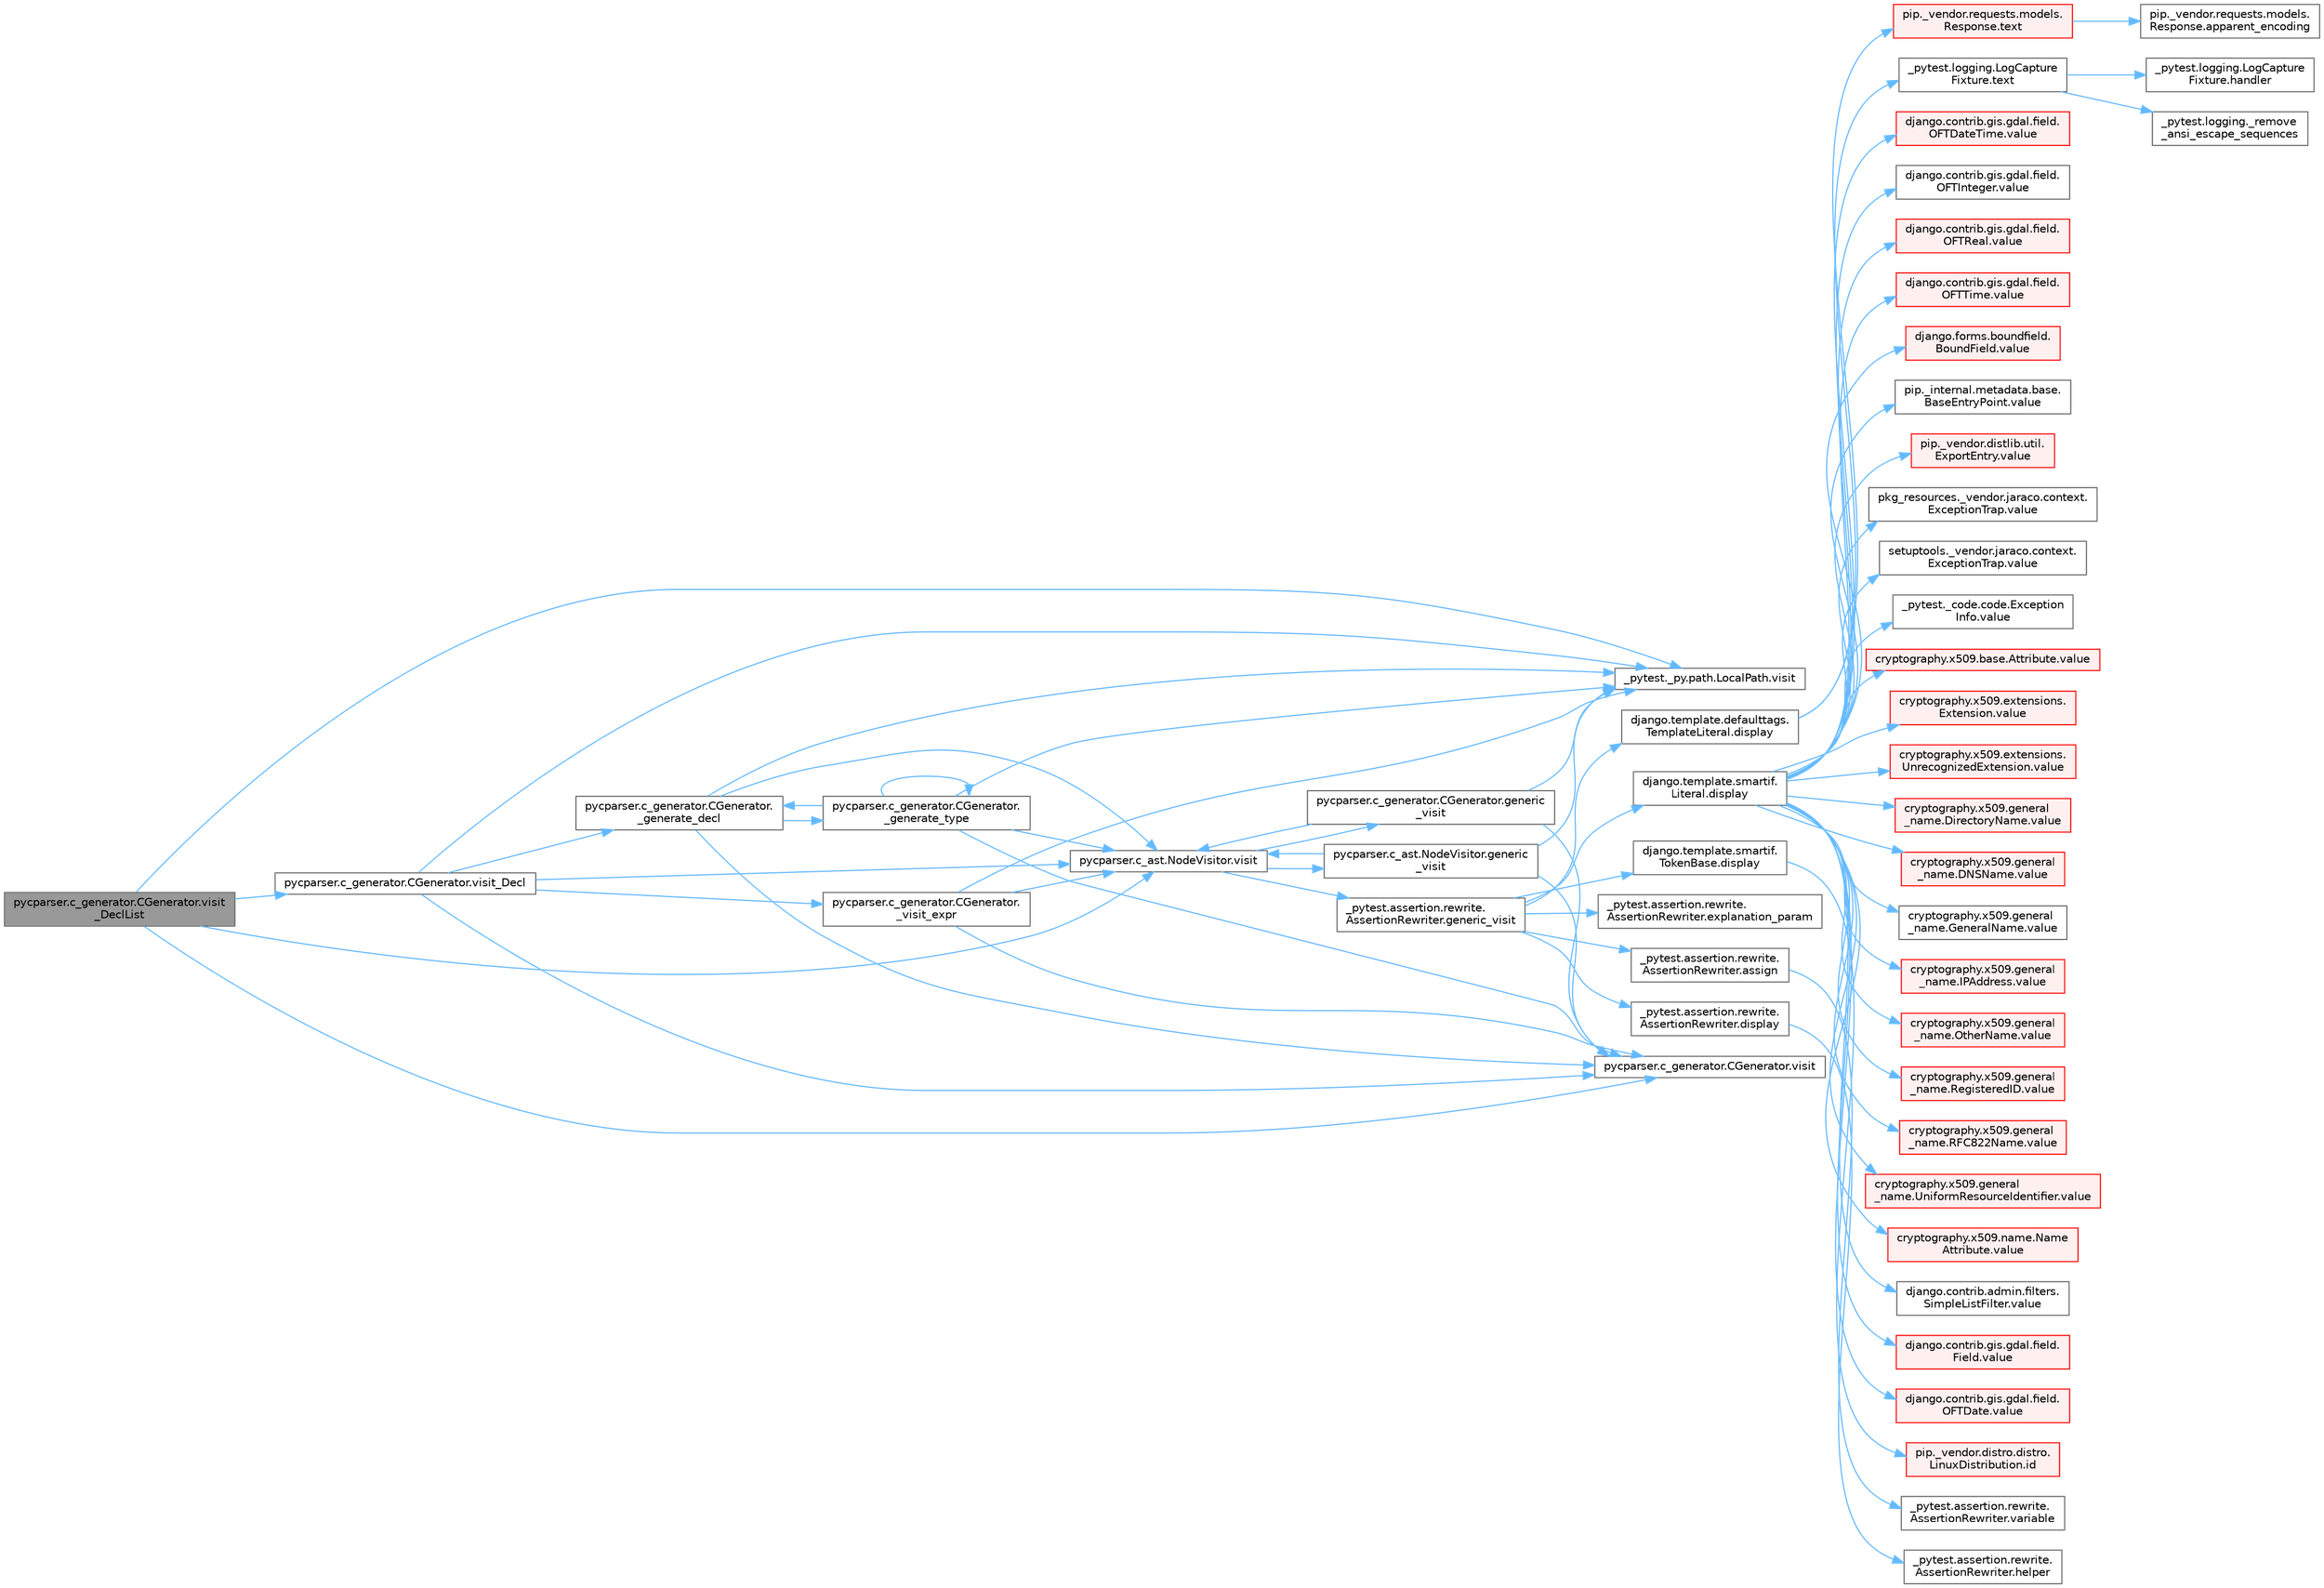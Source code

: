 digraph "pycparser.c_generator.CGenerator.visit_DeclList"
{
 // LATEX_PDF_SIZE
  bgcolor="transparent";
  edge [fontname=Helvetica,fontsize=10,labelfontname=Helvetica,labelfontsize=10];
  node [fontname=Helvetica,fontsize=10,shape=box,height=0.2,width=0.4];
  rankdir="LR";
  Node1 [id="Node000001",label="pycparser.c_generator.CGenerator.visit\l_DeclList",height=0.2,width=0.4,color="gray40", fillcolor="grey60", style="filled", fontcolor="black",tooltip=" "];
  Node1 -> Node2 [id="edge1_Node000001_Node000002",color="steelblue1",style="solid",tooltip=" "];
  Node2 [id="Node000002",label="_pytest._py.path.LocalPath.visit",height=0.2,width=0.4,color="grey40", fillcolor="white", style="filled",URL="$class__pytest_1_1__py_1_1path_1_1_local_path.html#a060be53a33d3755bd25c16dc13abac7f",tooltip=" "];
  Node1 -> Node3 [id="edge2_Node000001_Node000003",color="steelblue1",style="solid",tooltip=" "];
  Node3 [id="Node000003",label="pycparser.c_ast.NodeVisitor.visit",height=0.2,width=0.4,color="grey40", fillcolor="white", style="filled",URL="$classpycparser_1_1c__ast_1_1_node_visitor.html#aee069cab7dda89d942b7f0ef2e3c65a3",tooltip=" "];
  Node3 -> Node4 [id="edge3_Node000003_Node000004",color="steelblue1",style="solid",tooltip=" "];
  Node4 [id="Node000004",label="_pytest.assertion.rewrite.\lAssertionRewriter.generic_visit",height=0.2,width=0.4,color="grey40", fillcolor="white", style="filled",URL="$class__pytest_1_1assertion_1_1rewrite_1_1_assertion_rewriter.html#a3ed64b7f1f539985e2266ce47ac67230",tooltip=" "];
  Node4 -> Node5 [id="edge4_Node000004_Node000005",color="steelblue1",style="solid",tooltip=" "];
  Node5 [id="Node000005",label="_pytest.assertion.rewrite.\lAssertionRewriter.assign",height=0.2,width=0.4,color="grey40", fillcolor="white", style="filled",URL="$class__pytest_1_1assertion_1_1rewrite_1_1_assertion_rewriter.html#ac50809fee6d4b6675da98ef9aac41429",tooltip=" "];
  Node5 -> Node6 [id="edge5_Node000005_Node000006",color="steelblue1",style="solid",tooltip=" "];
  Node6 [id="Node000006",label="_pytest.assertion.rewrite.\lAssertionRewriter.variable",height=0.2,width=0.4,color="grey40", fillcolor="white", style="filled",URL="$class__pytest_1_1assertion_1_1rewrite_1_1_assertion_rewriter.html#a6e0b66a211b224916bfb75a281a4ffcb",tooltip=" "];
  Node4 -> Node7 [id="edge6_Node000004_Node000007",color="steelblue1",style="solid",tooltip=" "];
  Node7 [id="Node000007",label="_pytest.assertion.rewrite.\lAssertionRewriter.display",height=0.2,width=0.4,color="grey40", fillcolor="white", style="filled",URL="$class__pytest_1_1assertion_1_1rewrite_1_1_assertion_rewriter.html#a8b5fa9714f352debb03bc0ca6f333c1f",tooltip=" "];
  Node7 -> Node8 [id="edge7_Node000007_Node000008",color="steelblue1",style="solid",tooltip=" "];
  Node8 [id="Node000008",label="_pytest.assertion.rewrite.\lAssertionRewriter.helper",height=0.2,width=0.4,color="grey40", fillcolor="white", style="filled",URL="$class__pytest_1_1assertion_1_1rewrite_1_1_assertion_rewriter.html#a0ce220e0ab29fe17425507e3915e4b93",tooltip=" "];
  Node4 -> Node9 [id="edge8_Node000004_Node000009",color="steelblue1",style="solid",tooltip=" "];
  Node9 [id="Node000009",label="django.template.defaulttags.\lTemplateLiteral.display",height=0.2,width=0.4,color="grey40", fillcolor="white", style="filled",URL="$classdjango_1_1template_1_1defaulttags_1_1_template_literal.html#a264afb99c2e0af0725d2663921000714",tooltip=" "];
  Node9 -> Node10 [id="edge9_Node000009_Node000010",color="steelblue1",style="solid",tooltip=" "];
  Node10 [id="Node000010",label="_pytest.logging.LogCapture\lFixture.text",height=0.2,width=0.4,color="grey40", fillcolor="white", style="filled",URL="$class__pytest_1_1logging_1_1_log_capture_fixture.html#a9106fa210d485cc7075ed2f616c00493",tooltip=" "];
  Node10 -> Node11 [id="edge10_Node000010_Node000011",color="steelblue1",style="solid",tooltip=" "];
  Node11 [id="Node000011",label="_pytest.logging._remove\l_ansi_escape_sequences",height=0.2,width=0.4,color="grey40", fillcolor="white", style="filled",URL="$namespace__pytest_1_1logging.html#a1d62e543c7b5c0623fc03bac50195964",tooltip=" "];
  Node10 -> Node12 [id="edge11_Node000010_Node000012",color="steelblue1",style="solid",tooltip=" "];
  Node12 [id="Node000012",label="_pytest.logging.LogCapture\lFixture.handler",height=0.2,width=0.4,color="grey40", fillcolor="white", style="filled",URL="$class__pytest_1_1logging_1_1_log_capture_fixture.html#aefb88ce398bf05b25fddabd6dbafa486",tooltip=" "];
  Node9 -> Node13 [id="edge12_Node000009_Node000013",color="steelblue1",style="solid",tooltip=" "];
  Node13 [id="Node000013",label="pip._vendor.requests.models.\lResponse.text",height=0.2,width=0.4,color="red", fillcolor="#FFF0F0", style="filled",URL="$classpip_1_1__vendor_1_1requests_1_1models_1_1_response.html#a4a65383cecd29017a4540c28ee513ed3",tooltip=" "];
  Node13 -> Node14 [id="edge13_Node000013_Node000014",color="steelblue1",style="solid",tooltip=" "];
  Node14 [id="Node000014",label="pip._vendor.requests.models.\lResponse.apparent_encoding",height=0.2,width=0.4,color="grey40", fillcolor="white", style="filled",URL="$classpip_1_1__vendor_1_1requests_1_1models_1_1_response.html#a8ec8f97104048da44d4882e23914e789",tooltip=" "];
  Node4 -> Node48 [id="edge14_Node000004_Node000048",color="steelblue1",style="solid",tooltip=" "];
  Node48 [id="Node000048",label="django.template.smartif.\lLiteral.display",height=0.2,width=0.4,color="grey40", fillcolor="white", style="filled",URL="$classdjango_1_1template_1_1smartif_1_1_literal.html#a77e2e9e9b26d200150b8e3ac7f4766dd",tooltip=" "];
  Node48 -> Node49 [id="edge15_Node000048_Node000049",color="steelblue1",style="solid",tooltip=" "];
  Node49 [id="Node000049",label="_pytest._code.code.Exception\lInfo.value",height=0.2,width=0.4,color="grey40", fillcolor="white", style="filled",URL="$class__pytest_1_1__code_1_1code_1_1_exception_info.html#a65675b4b4254ece8c2b96f442ffa6a75",tooltip=" "];
  Node48 -> Node50 [id="edge16_Node000048_Node000050",color="steelblue1",style="solid",tooltip=" "];
  Node50 [id="Node000050",label="cryptography.x509.base.Attribute.value",height=0.2,width=0.4,color="red", fillcolor="#FFF0F0", style="filled",URL="$classcryptography_1_1x509_1_1base_1_1_attribute.html#a60472bf1e6c7d1a19111b910c23c097a",tooltip=" "];
  Node48 -> Node54 [id="edge17_Node000048_Node000054",color="steelblue1",style="solid",tooltip=" "];
  Node54 [id="Node000054",label="cryptography.x509.extensions.\lExtension.value",height=0.2,width=0.4,color="red", fillcolor="#FFF0F0", style="filled",URL="$classcryptography_1_1x509_1_1extensions_1_1_extension.html#a8c49255768af4af1c07670fd09fe42a7",tooltip=" "];
  Node48 -> Node55 [id="edge18_Node000048_Node000055",color="steelblue1",style="solid",tooltip=" "];
  Node55 [id="Node000055",label="cryptography.x509.extensions.\lUnrecognizedExtension.value",height=0.2,width=0.4,color="red", fillcolor="#FFF0F0", style="filled",URL="$classcryptography_1_1x509_1_1extensions_1_1_unrecognized_extension.html#a9992d78623e649a72caf3f3ce5a2c0f9",tooltip=" "];
  Node48 -> Node56 [id="edge19_Node000048_Node000056",color="steelblue1",style="solid",tooltip=" "];
  Node56 [id="Node000056",label="cryptography.x509.general\l_name.DirectoryName.value",height=0.2,width=0.4,color="red", fillcolor="#FFF0F0", style="filled",URL="$classcryptography_1_1x509_1_1general__name_1_1_directory_name.html#a68ccf077d3347ac26ff3c85cb234c9fe",tooltip=" "];
  Node48 -> Node57 [id="edge20_Node000048_Node000057",color="steelblue1",style="solid",tooltip=" "];
  Node57 [id="Node000057",label="cryptography.x509.general\l_name.DNSName.value",height=0.2,width=0.4,color="red", fillcolor="#FFF0F0", style="filled",URL="$classcryptography_1_1x509_1_1general__name_1_1_d_n_s_name.html#a93b054a2226f3b5f15aa11e51e8b2357",tooltip=" "];
  Node48 -> Node58 [id="edge21_Node000048_Node000058",color="steelblue1",style="solid",tooltip=" "];
  Node58 [id="Node000058",label="cryptography.x509.general\l_name.GeneralName.value",height=0.2,width=0.4,color="grey40", fillcolor="white", style="filled",URL="$classcryptography_1_1x509_1_1general__name_1_1_general_name.html#a6eebdc32cba49fb672f0904be4be684a",tooltip=" "];
  Node48 -> Node59 [id="edge22_Node000048_Node000059",color="steelblue1",style="solid",tooltip=" "];
  Node59 [id="Node000059",label="cryptography.x509.general\l_name.IPAddress.value",height=0.2,width=0.4,color="red", fillcolor="#FFF0F0", style="filled",URL="$classcryptography_1_1x509_1_1general__name_1_1_i_p_address.html#a514cf4d34f9d4eac1db384e30bfd545c",tooltip=" "];
  Node48 -> Node60 [id="edge23_Node000048_Node000060",color="steelblue1",style="solid",tooltip=" "];
  Node60 [id="Node000060",label="cryptography.x509.general\l_name.OtherName.value",height=0.2,width=0.4,color="red", fillcolor="#FFF0F0", style="filled",URL="$classcryptography_1_1x509_1_1general__name_1_1_other_name.html#adc049986474090e83a8ff9ed596f53f6",tooltip=" "];
  Node48 -> Node61 [id="edge24_Node000048_Node000061",color="steelblue1",style="solid",tooltip=" "];
  Node61 [id="Node000061",label="cryptography.x509.general\l_name.RegisteredID.value",height=0.2,width=0.4,color="red", fillcolor="#FFF0F0", style="filled",URL="$classcryptography_1_1x509_1_1general__name_1_1_registered_i_d.html#a54915bad33598e65e1299ae76700053c",tooltip=" "];
  Node48 -> Node62 [id="edge25_Node000048_Node000062",color="steelblue1",style="solid",tooltip=" "];
  Node62 [id="Node000062",label="cryptography.x509.general\l_name.RFC822Name.value",height=0.2,width=0.4,color="red", fillcolor="#FFF0F0", style="filled",URL="$classcryptography_1_1x509_1_1general__name_1_1_r_f_c822_name.html#a63c29183b28ccc19efeb5894b261e70d",tooltip=" "];
  Node48 -> Node63 [id="edge26_Node000048_Node000063",color="steelblue1",style="solid",tooltip=" "];
  Node63 [id="Node000063",label="cryptography.x509.general\l_name.UniformResourceIdentifier.value",height=0.2,width=0.4,color="red", fillcolor="#FFF0F0", style="filled",URL="$classcryptography_1_1x509_1_1general__name_1_1_uniform_resource_identifier.html#a62c2508b5e9961e78426b268e20f412f",tooltip=" "];
  Node48 -> Node64 [id="edge27_Node000048_Node000064",color="steelblue1",style="solid",tooltip=" "];
  Node64 [id="Node000064",label="cryptography.x509.name.Name\lAttribute.value",height=0.2,width=0.4,color="red", fillcolor="#FFF0F0", style="filled",URL="$classcryptography_1_1x509_1_1name_1_1_name_attribute.html#af39a23a036a8c8a731fb74018c6c58f7",tooltip=" "];
  Node48 -> Node65 [id="edge28_Node000048_Node000065",color="steelblue1",style="solid",tooltip=" "];
  Node65 [id="Node000065",label="django.contrib.admin.filters.\lSimpleListFilter.value",height=0.2,width=0.4,color="grey40", fillcolor="white", style="filled",URL="$classdjango_1_1contrib_1_1admin_1_1filters_1_1_simple_list_filter.html#aefe5c6c5478d3d2560a882cadc9e7649",tooltip=" "];
  Node48 -> Node66 [id="edge29_Node000048_Node000066",color="steelblue1",style="solid",tooltip=" "];
  Node66 [id="Node000066",label="django.contrib.gis.gdal.field.\lField.value",height=0.2,width=0.4,color="red", fillcolor="#FFF0F0", style="filled",URL="$classdjango_1_1contrib_1_1gis_1_1gdal_1_1field_1_1_field.html#a0534fa49aaead023461bb9458776c33c",tooltip=" "];
  Node48 -> Node73 [id="edge30_Node000048_Node000073",color="steelblue1",style="solid",tooltip=" "];
  Node73 [id="Node000073",label="django.contrib.gis.gdal.field.\lOFTDate.value",height=0.2,width=0.4,color="red", fillcolor="#FFF0F0", style="filled",URL="$classdjango_1_1contrib_1_1gis_1_1gdal_1_1field_1_1_o_f_t_date.html#a1b70bed1d73b01c2dbbb215c85f318b1",tooltip=" "];
  Node48 -> Node78 [id="edge31_Node000048_Node000078",color="steelblue1",style="solid",tooltip=" "];
  Node78 [id="Node000078",label="django.contrib.gis.gdal.field.\lOFTDateTime.value",height=0.2,width=0.4,color="red", fillcolor="#FFF0F0", style="filled",URL="$classdjango_1_1contrib_1_1gis_1_1gdal_1_1field_1_1_o_f_t_date_time.html#a90dc99581d0efab92ef193eaea54300e",tooltip=" "];
  Node48 -> Node79 [id="edge32_Node000048_Node000079",color="steelblue1",style="solid",tooltip=" "];
  Node79 [id="Node000079",label="django.contrib.gis.gdal.field.\lOFTInteger.value",height=0.2,width=0.4,color="grey40", fillcolor="white", style="filled",URL="$classdjango_1_1contrib_1_1gis_1_1gdal_1_1field_1_1_o_f_t_integer.html#ae8b59256eee84f0198bfe27ae73c2f40",tooltip=" "];
  Node48 -> Node80 [id="edge33_Node000048_Node000080",color="steelblue1",style="solid",tooltip=" "];
  Node80 [id="Node000080",label="django.contrib.gis.gdal.field.\lOFTReal.value",height=0.2,width=0.4,color="red", fillcolor="#FFF0F0", style="filled",URL="$classdjango_1_1contrib_1_1gis_1_1gdal_1_1field_1_1_o_f_t_real.html#af38e5fdd4622d4f12649b8b882dae3c9",tooltip=" "];
  Node48 -> Node82 [id="edge34_Node000048_Node000082",color="steelblue1",style="solid",tooltip=" "];
  Node82 [id="Node000082",label="django.contrib.gis.gdal.field.\lOFTTime.value",height=0.2,width=0.4,color="red", fillcolor="#FFF0F0", style="filled",URL="$classdjango_1_1contrib_1_1gis_1_1gdal_1_1field_1_1_o_f_t_time.html#a5409d5a314e03fe5dec94170182a1942",tooltip=" "];
  Node48 -> Node83 [id="edge35_Node000048_Node000083",color="steelblue1",style="solid",tooltip=" "];
  Node83 [id="Node000083",label="django.forms.boundfield.\lBoundField.value",height=0.2,width=0.4,color="red", fillcolor="#FFF0F0", style="filled",URL="$classdjango_1_1forms_1_1boundfield_1_1_bound_field.html#a477fc97c541321eb1218c4287678ce5e",tooltip=" "];
  Node48 -> Node531 [id="edge36_Node000048_Node000531",color="steelblue1",style="solid",tooltip=" "];
  Node531 [id="Node000531",label="pip._internal.metadata.base.\lBaseEntryPoint.value",height=0.2,width=0.4,color="grey40", fillcolor="white", style="filled",URL="$classpip_1_1__internal_1_1metadata_1_1base_1_1_base_entry_point.html#a446ba6422d9cd9c14da8fdd2cbb91a25",tooltip=" "];
  Node48 -> Node532 [id="edge37_Node000048_Node000532",color="steelblue1",style="solid",tooltip=" "];
  Node532 [id="Node000532",label="pip._vendor.distlib.util.\lExportEntry.value",height=0.2,width=0.4,color="red", fillcolor="#FFF0F0", style="filled",URL="$classpip_1_1__vendor_1_1distlib_1_1util_1_1_export_entry.html#a7c58cd5235937bd538b1c0583bd51fda",tooltip=" "];
  Node48 -> Node535 [id="edge38_Node000048_Node000535",color="steelblue1",style="solid",tooltip=" "];
  Node535 [id="Node000535",label="pkg_resources._vendor.jaraco.context.\lExceptionTrap.value",height=0.2,width=0.4,color="grey40", fillcolor="white", style="filled",URL="$classpkg__resources_1_1__vendor_1_1jaraco_1_1context_1_1_exception_trap.html#a39fb0ebf79a980f43ac06486340130e5",tooltip=" "];
  Node48 -> Node536 [id="edge39_Node000048_Node000536",color="steelblue1",style="solid",tooltip=" "];
  Node536 [id="Node000536",label="setuptools._vendor.jaraco.context.\lExceptionTrap.value",height=0.2,width=0.4,color="grey40", fillcolor="white", style="filled",URL="$classsetuptools_1_1__vendor_1_1jaraco_1_1context_1_1_exception_trap.html#a92eaef82df6b864df0489085d65435f1",tooltip=" "];
  Node4 -> Node4522 [id="edge40_Node000004_Node004522",color="steelblue1",style="solid",tooltip=" "];
  Node4522 [id="Node004522",label="django.template.smartif.\lTokenBase.display",height=0.2,width=0.4,color="grey40", fillcolor="white", style="filled",URL="$classdjango_1_1template_1_1smartif_1_1_token_base.html#af8ccd5b8a53d5f0cd5f3f3e853752070",tooltip=" "];
  Node4522 -> Node569 [id="edge41_Node004522_Node000569",color="steelblue1",style="solid",tooltip=" "];
  Node569 [id="Node000569",label="pip._vendor.distro.distro.\lLinuxDistribution.id",height=0.2,width=0.4,color="red", fillcolor="#FFF0F0", style="filled",URL="$classpip_1_1__vendor_1_1distro_1_1distro_1_1_linux_distribution.html#aec57d97b3bd82778371db7afa1d5b877",tooltip=" "];
  Node4 -> Node4523 [id="edge42_Node000004_Node004523",color="steelblue1",style="solid",tooltip=" "];
  Node4523 [id="Node004523",label="_pytest.assertion.rewrite.\lAssertionRewriter.explanation_param",height=0.2,width=0.4,color="grey40", fillcolor="white", style="filled",URL="$class__pytest_1_1assertion_1_1rewrite_1_1_assertion_rewriter.html#a381eacc67775b50f8acc685bbba9a525",tooltip=" "];
  Node3 -> Node4524 [id="edge43_Node000003_Node004524",color="steelblue1",style="solid",tooltip=" "];
  Node4524 [id="Node004524",label="pycparser.c_ast.NodeVisitor.generic\l_visit",height=0.2,width=0.4,color="grey40", fillcolor="white", style="filled",URL="$classpycparser_1_1c__ast_1_1_node_visitor.html#a8dae1271d187b9c889e4d0173f447f88",tooltip=" "];
  Node4524 -> Node2 [id="edge44_Node004524_Node000002",color="steelblue1",style="solid",tooltip=" "];
  Node4524 -> Node3 [id="edge45_Node004524_Node000003",color="steelblue1",style="solid",tooltip=" "];
  Node4524 -> Node2340 [id="edge46_Node004524_Node002340",color="steelblue1",style="solid",tooltip=" "];
  Node2340 [id="Node002340",label="pycparser.c_generator.CGenerator.visit",height=0.2,width=0.4,color="grey40", fillcolor="white", style="filled",URL="$classpycparser_1_1c__generator_1_1_c_generator.html#abdfbeeec668d48b4d0bc2fe5fa74ad8b",tooltip=" "];
  Node3 -> Node4525 [id="edge47_Node000003_Node004525",color="steelblue1",style="solid",tooltip=" "];
  Node4525 [id="Node004525",label="pycparser.c_generator.CGenerator.generic\l_visit",height=0.2,width=0.4,color="grey40", fillcolor="white", style="filled",URL="$classpycparser_1_1c__generator_1_1_c_generator.html#ada71577429a664f102ec6c72584cd4b0",tooltip=" "];
  Node4525 -> Node2 [id="edge48_Node004525_Node000002",color="steelblue1",style="solid",tooltip=" "];
  Node4525 -> Node3 [id="edge49_Node004525_Node000003",color="steelblue1",style="solid",tooltip=" "];
  Node4525 -> Node2340 [id="edge50_Node004525_Node002340",color="steelblue1",style="solid",tooltip=" "];
  Node1 -> Node2340 [id="edge51_Node000001_Node002340",color="steelblue1",style="solid",tooltip=" "];
  Node1 -> Node4526 [id="edge52_Node000001_Node004526",color="steelblue1",style="solid",tooltip=" "];
  Node4526 [id="Node004526",label="pycparser.c_generator.CGenerator.visit_Decl",height=0.2,width=0.4,color="grey40", fillcolor="white", style="filled",URL="$classpycparser_1_1c__generator_1_1_c_generator.html#af7abd387fa1068c613648bb4f29367f4",tooltip=" "];
  Node4526 -> Node4527 [id="edge53_Node004526_Node004527",color="steelblue1",style="solid",tooltip=" "];
  Node4527 [id="Node004527",label="pycparser.c_generator.CGenerator.\l_generate_decl",height=0.2,width=0.4,color="grey40", fillcolor="white", style="filled",URL="$classpycparser_1_1c__generator_1_1_c_generator.html#ad28634c9e841d74cd84a3139f270b8b1",tooltip=" "];
  Node4527 -> Node4528 [id="edge54_Node004527_Node004528",color="steelblue1",style="solid",tooltip=" "];
  Node4528 [id="Node004528",label="pycparser.c_generator.CGenerator.\l_generate_type",height=0.2,width=0.4,color="grey40", fillcolor="white", style="filled",URL="$classpycparser_1_1c__generator_1_1_c_generator.html#a7feae3d5de21c89c71d9bb4b4102e58f",tooltip=" "];
  Node4528 -> Node4527 [id="edge55_Node004528_Node004527",color="steelblue1",style="solid",tooltip=" "];
  Node4528 -> Node4528 [id="edge56_Node004528_Node004528",color="steelblue1",style="solid",tooltip=" "];
  Node4528 -> Node2 [id="edge57_Node004528_Node000002",color="steelblue1",style="solid",tooltip=" "];
  Node4528 -> Node3 [id="edge58_Node004528_Node000003",color="steelblue1",style="solid",tooltip=" "];
  Node4528 -> Node2340 [id="edge59_Node004528_Node002340",color="steelblue1",style="solid",tooltip=" "];
  Node4527 -> Node2 [id="edge60_Node004527_Node000002",color="steelblue1",style="solid",tooltip=" "];
  Node4527 -> Node3 [id="edge61_Node004527_Node000003",color="steelblue1",style="solid",tooltip=" "];
  Node4527 -> Node2340 [id="edge62_Node004527_Node002340",color="steelblue1",style="solid",tooltip=" "];
  Node4526 -> Node4529 [id="edge63_Node004526_Node004529",color="steelblue1",style="solid",tooltip=" "];
  Node4529 [id="Node004529",label="pycparser.c_generator.CGenerator.\l_visit_expr",height=0.2,width=0.4,color="grey40", fillcolor="white", style="filled",URL="$classpycparser_1_1c__generator_1_1_c_generator.html#a10fb63c7334393060194c9390f88a3ce",tooltip=" "];
  Node4529 -> Node2 [id="edge64_Node004529_Node000002",color="steelblue1",style="solid",tooltip=" "];
  Node4529 -> Node3 [id="edge65_Node004529_Node000003",color="steelblue1",style="solid",tooltip=" "];
  Node4529 -> Node2340 [id="edge66_Node004529_Node002340",color="steelblue1",style="solid",tooltip=" "];
  Node4526 -> Node2 [id="edge67_Node004526_Node000002",color="steelblue1",style="solid",tooltip=" "];
  Node4526 -> Node3 [id="edge68_Node004526_Node000003",color="steelblue1",style="solid",tooltip=" "];
  Node4526 -> Node2340 [id="edge69_Node004526_Node002340",color="steelblue1",style="solid",tooltip=" "];
}
